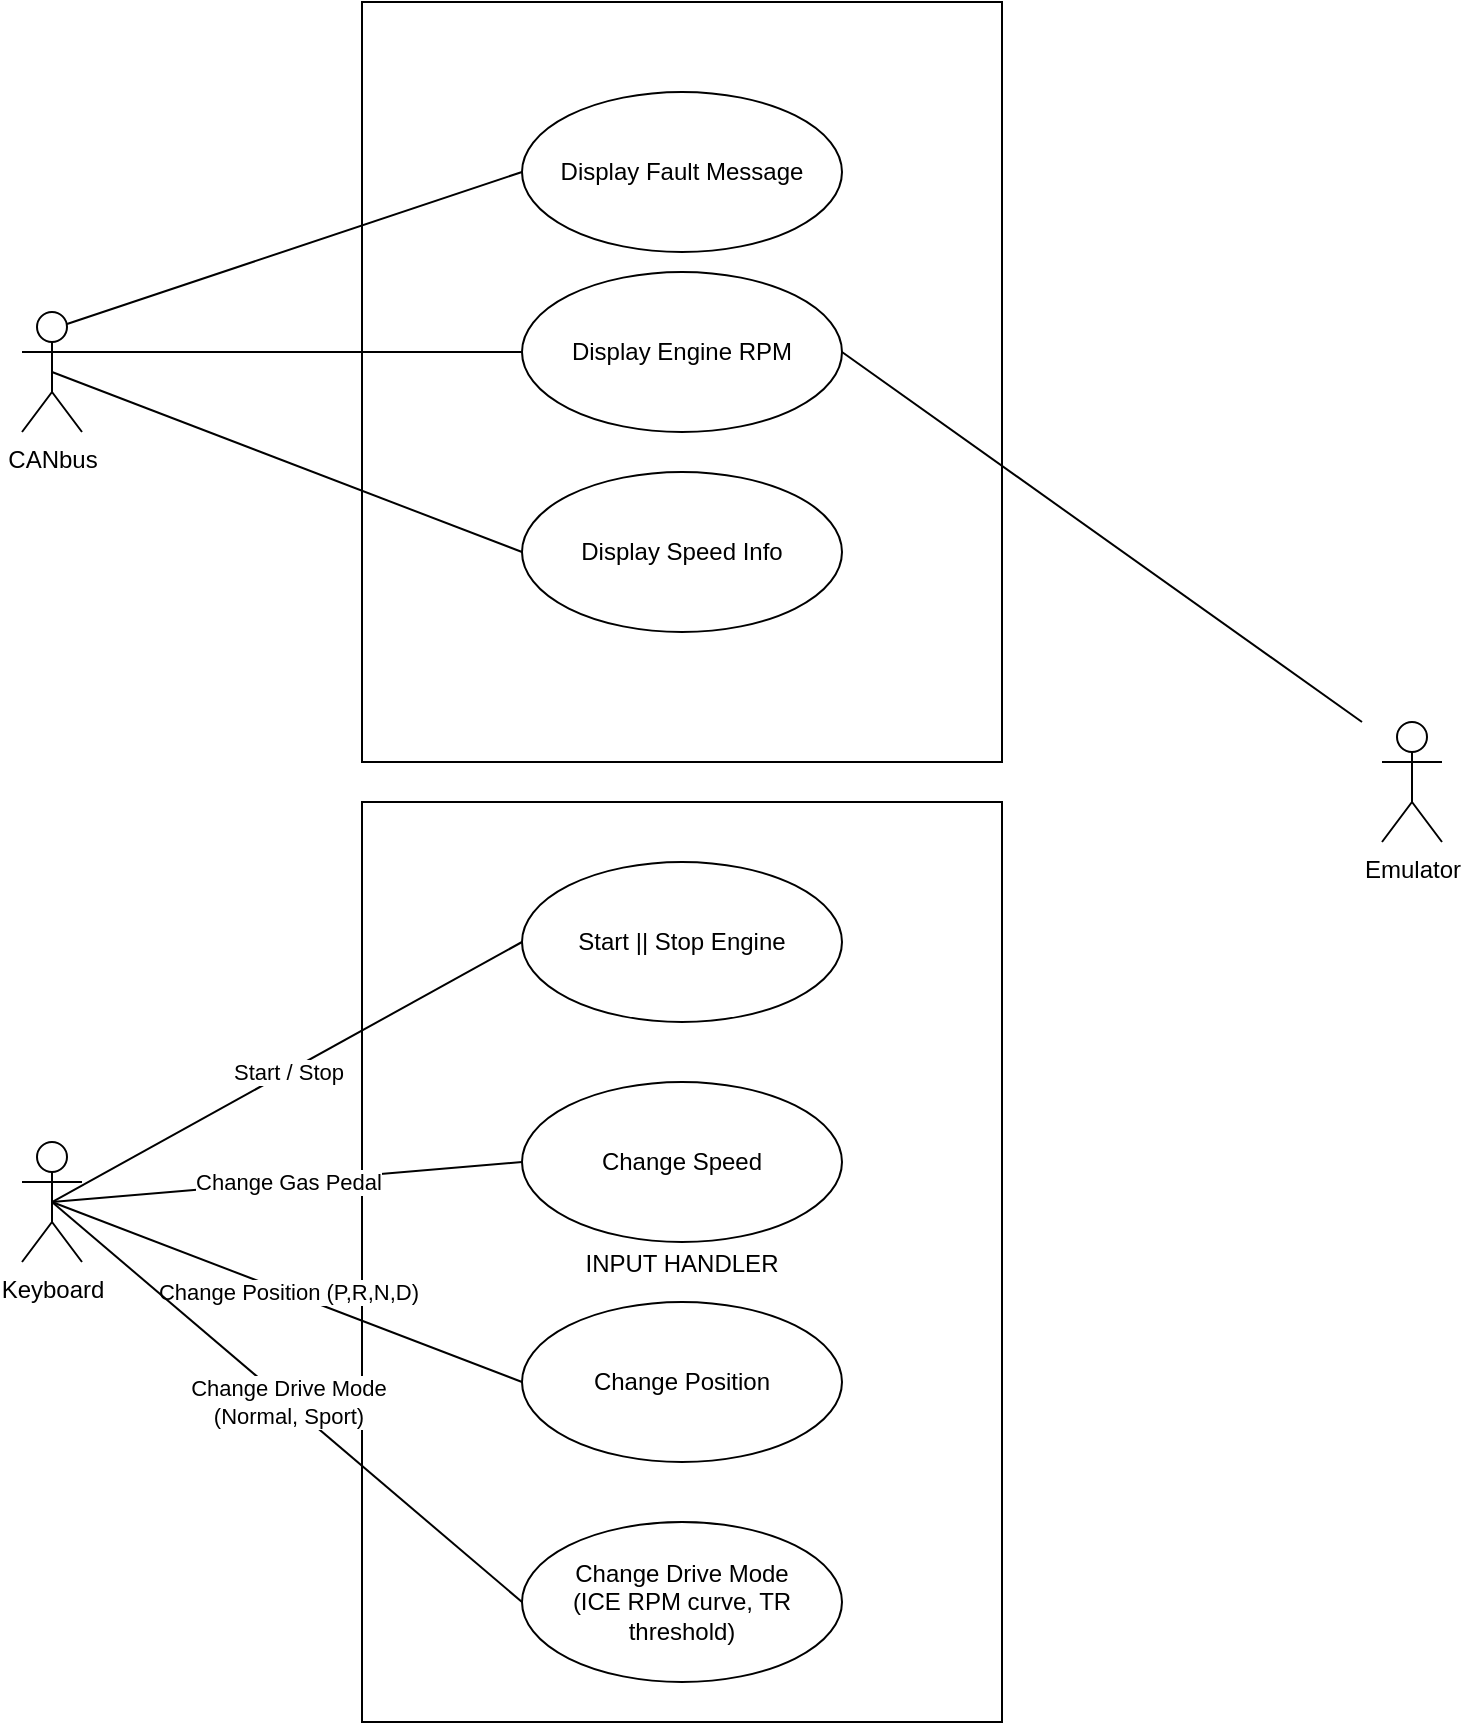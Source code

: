 <mxfile>
    <diagram id="ZnGPtCtsyYYHPRV-uXSJ" name="Page-1">
        <mxGraphModel dx="814" dy="844" grid="1" gridSize="10" guides="1" tooltips="1" connect="1" arrows="1" fold="1" page="1" pageScale="1" pageWidth="850" pageHeight="1100" math="0" shadow="0">
            <root>
                <mxCell id="0"/>
                <mxCell id="1" parent="0"/>
                <mxCell id="24" value="" style="rounded=0;whiteSpace=wrap;html=1;" vertex="1" parent="1">
                    <mxGeometry x="210" y="10" width="320" height="380" as="geometry"/>
                </mxCell>
                <mxCell id="23" value="&lt;p style=&quot;line-height: 250%&quot;&gt;INPUT HANDLER&lt;/p&gt;" style="rounded=0;whiteSpace=wrap;html=1;align=center;" vertex="1" parent="1">
                    <mxGeometry x="210" y="410" width="320" height="460" as="geometry"/>
                </mxCell>
                <mxCell id="2" value="Keyboard" style="shape=umlActor;verticalLabelPosition=bottom;verticalAlign=top;html=1;outlineConnect=0;" parent="1" vertex="1">
                    <mxGeometry x="40" y="580" width="30" height="60" as="geometry"/>
                </mxCell>
                <mxCell id="4" value="Change Speed" style="ellipse;whiteSpace=wrap;html=1;" parent="1" vertex="1">
                    <mxGeometry x="290" y="550" width="160" height="80" as="geometry"/>
                </mxCell>
                <mxCell id="5" value="Change Gas Pedal" style="endArrow=none;html=1;entryX=0;entryY=0.5;entryDx=0;entryDy=0;exitX=0.5;exitY=0.5;exitDx=0;exitDy=0;exitPerimeter=0;" parent="1" target="4" edge="1" source="2">
                    <mxGeometry width="50" height="50" relative="1" as="geometry">
                        <mxPoint x="120" y="610" as="sourcePoint"/>
                        <mxPoint x="280" y="490" as="targetPoint"/>
                    </mxGeometry>
                </mxCell>
                <mxCell id="6" value="Change Position" style="ellipse;whiteSpace=wrap;html=1;" parent="1" vertex="1">
                    <mxGeometry x="290" y="660" width="160" height="80" as="geometry"/>
                </mxCell>
                <mxCell id="7" value="Change Drive Mode&lt;br&gt;(ICE RPM curve, TR threshold)" style="ellipse;whiteSpace=wrap;html=1;" parent="1" vertex="1">
                    <mxGeometry x="290" y="770" width="160" height="80" as="geometry"/>
                </mxCell>
                <mxCell id="8" value="Change Position (P,R,N,D)" style="endArrow=none;html=1;entryX=0;entryY=0.5;entryDx=0;entryDy=0;exitX=0.5;exitY=0.5;exitDx=0;exitDy=0;exitPerimeter=0;" parent="1" target="6" edge="1" source="2">
                    <mxGeometry width="50" height="50" relative="1" as="geometry">
                        <mxPoint x="140" y="460" as="sourcePoint"/>
                        <mxPoint x="300" y="450" as="targetPoint"/>
                    </mxGeometry>
                </mxCell>
                <mxCell id="9" value="Change Drive Mode&lt;br&gt;(Normal, Sport)" style="endArrow=none;html=1;entryX=0;entryY=0.5;entryDx=0;entryDy=0;exitX=0.5;exitY=0.5;exitDx=0;exitDy=0;exitPerimeter=0;" parent="1" target="7" edge="1" source="2">
                    <mxGeometry width="50" height="50" relative="1" as="geometry">
                        <mxPoint x="130" y="480" as="sourcePoint"/>
                        <mxPoint x="300" y="580" as="targetPoint"/>
                    </mxGeometry>
                </mxCell>
                <mxCell id="12" value="Display Engine RPM" style="ellipse;whiteSpace=wrap;html=1;" parent="1" vertex="1">
                    <mxGeometry x="290" y="145" width="160" height="80" as="geometry"/>
                </mxCell>
                <mxCell id="14" value="" style="endArrow=none;html=1;entryX=0;entryY=0.5;entryDx=0;entryDy=0;exitX=1;exitY=0.333;exitDx=0;exitDy=0;exitPerimeter=0;" parent="1" target="12" edge="1" source="25">
                    <mxGeometry width="50" height="50" relative="1" as="geometry">
                        <mxPoint x="150" y="413" as="sourcePoint"/>
                        <mxPoint x="300" y="450" as="targetPoint"/>
                    </mxGeometry>
                </mxCell>
                <mxCell id="15" value="Display Speed Info" style="ellipse;whiteSpace=wrap;html=1;" parent="1" vertex="1">
                    <mxGeometry x="290" y="245" width="160" height="80" as="geometry"/>
                </mxCell>
                <mxCell id="17" value="" style="endArrow=none;html=1;entryX=0;entryY=0.5;entryDx=0;entryDy=0;exitX=0.5;exitY=0.5;exitDx=0;exitDy=0;exitPerimeter=0;" parent="1" target="15" edge="1" source="25">
                    <mxGeometry width="50" height="50" relative="1" as="geometry">
                        <mxPoint x="160" y="423" as="sourcePoint"/>
                        <mxPoint x="300" y="260" as="targetPoint"/>
                    </mxGeometry>
                </mxCell>
                <mxCell id="18" value="Display Fault Message" style="ellipse;whiteSpace=wrap;html=1;" parent="1" vertex="1">
                    <mxGeometry x="290" y="55" width="160" height="80" as="geometry"/>
                </mxCell>
                <mxCell id="19" value="" style="endArrow=none;html=1;entryX=0;entryY=0.5;entryDx=0;entryDy=0;exitX=0.75;exitY=0.1;exitDx=0;exitDy=0;exitPerimeter=0;" parent="1" target="18" edge="1" source="25">
                    <mxGeometry width="50" height="50" relative="1" as="geometry">
                        <mxPoint x="140" y="390" as="sourcePoint"/>
                        <mxPoint x="300" y="260" as="targetPoint"/>
                    </mxGeometry>
                </mxCell>
                <mxCell id="20" value="Start || Stop Engine" style="ellipse;whiteSpace=wrap;html=1;" vertex="1" parent="1">
                    <mxGeometry x="290" y="440" width="160" height="80" as="geometry"/>
                </mxCell>
                <mxCell id="22" value="Start / Stop" style="endArrow=none;html=1;entryX=0;entryY=0.5;entryDx=0;entryDy=0;exitX=0.5;exitY=0.5;exitDx=0;exitDy=0;exitPerimeter=0;" edge="1" parent="1" source="2" target="20">
                    <mxGeometry width="50" height="50" relative="1" as="geometry">
                        <mxPoint x="120" y="610" as="sourcePoint"/>
                        <mxPoint x="270" y="150" as="targetPoint"/>
                    </mxGeometry>
                </mxCell>
                <mxCell id="25" value="CANbus" style="shape=umlActor;verticalLabelPosition=bottom;verticalAlign=top;html=1;outlineConnect=0;" vertex="1" parent="1">
                    <mxGeometry x="40" y="165" width="30" height="60" as="geometry"/>
                </mxCell>
                <mxCell id="26" value="Emulator" style="shape=umlActor;verticalLabelPosition=bottom;verticalAlign=top;html=1;outlineConnect=0;" vertex="1" parent="1">
                    <mxGeometry x="720" y="370" width="30" height="60" as="geometry"/>
                </mxCell>
                <mxCell id="27" value="" style="endArrow=none;html=1;entryX=1;entryY=0.5;entryDx=0;entryDy=0;" edge="1" parent="1" target="12">
                    <mxGeometry width="50" height="50" relative="1" as="geometry">
                        <mxPoint x="710" y="370" as="sourcePoint"/>
                        <mxPoint x="510" y="290" as="targetPoint"/>
                    </mxGeometry>
                </mxCell>
            </root>
        </mxGraphModel>
    </diagram>
</mxfile>